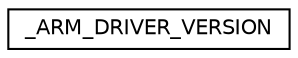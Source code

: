 digraph "Graphical Class Hierarchy"
{
 // LATEX_PDF_SIZE
  edge [fontname="Helvetica",fontsize="10",labelfontname="Helvetica",labelfontsize="10"];
  node [fontname="Helvetica",fontsize="10",shape=record];
  rankdir="LR";
  Node0 [label="_ARM_DRIVER_VERSION",height=0.2,width=0.4,color="black", fillcolor="white", style="filled",URL="$struct___a_r_m___d_r_i_v_e_r___v_e_r_s_i_o_n.html",tooltip="Driver Version."];
}
